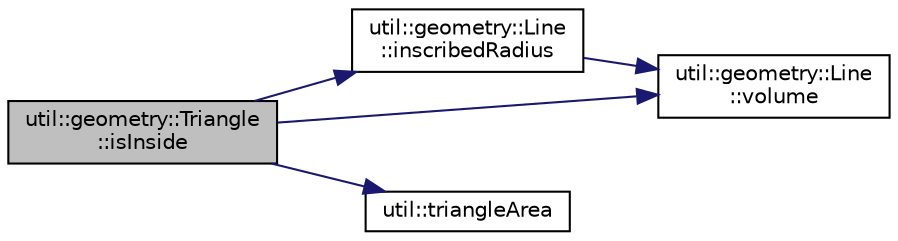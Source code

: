 digraph "util::geometry::Triangle::isInside"
{
  edge [fontname="Helvetica",fontsize="10",labelfontname="Helvetica",labelfontsize="10"];
  node [fontname="Helvetica",fontsize="10",shape=record];
  rankdir="LR";
  Node35 [label="util::geometry::Triangle\l::isInside",height=0.2,width=0.4,color="black", fillcolor="grey75", style="filled", fontcolor="black"];
  Node35 -> Node36 [color="midnightblue",fontsize="10",style="solid",fontname="Helvetica"];
  Node36 [label="util::geometry::Line\l::inscribedRadius",height=0.2,width=0.4,color="black", fillcolor="white", style="filled",URL="$classutil_1_1geometry_1_1Line.html#a3bb8c8af7d9c59984350c17fda1a2dd7",tooltip="Computes the radius of biggest circle/sphere completely within the object. "];
  Node36 -> Node37 [color="midnightblue",fontsize="10",style="solid",fontname="Helvetica"];
  Node37 [label="util::geometry::Line\l::volume",height=0.2,width=0.4,color="black", fillcolor="white", style="filled",URL="$classutil_1_1geometry_1_1Line.html#aacb71bc8ad7cc3481c4db221ca8a13bc",tooltip="Computes the area of the rectangle. "];
  Node35 -> Node37 [color="midnightblue",fontsize="10",style="solid",fontname="Helvetica"];
  Node35 -> Node38 [color="midnightblue",fontsize="10",style="solid",fontname="Helvetica"];
  Node38 [label="util::triangleArea",height=0.2,width=0.4,color="black", fillcolor="white", style="filled",URL="$namespaceutil.html#adaeb9a04adeab62ad0a5ae609d12750c",tooltip="Compute area of triangle. "];
}
